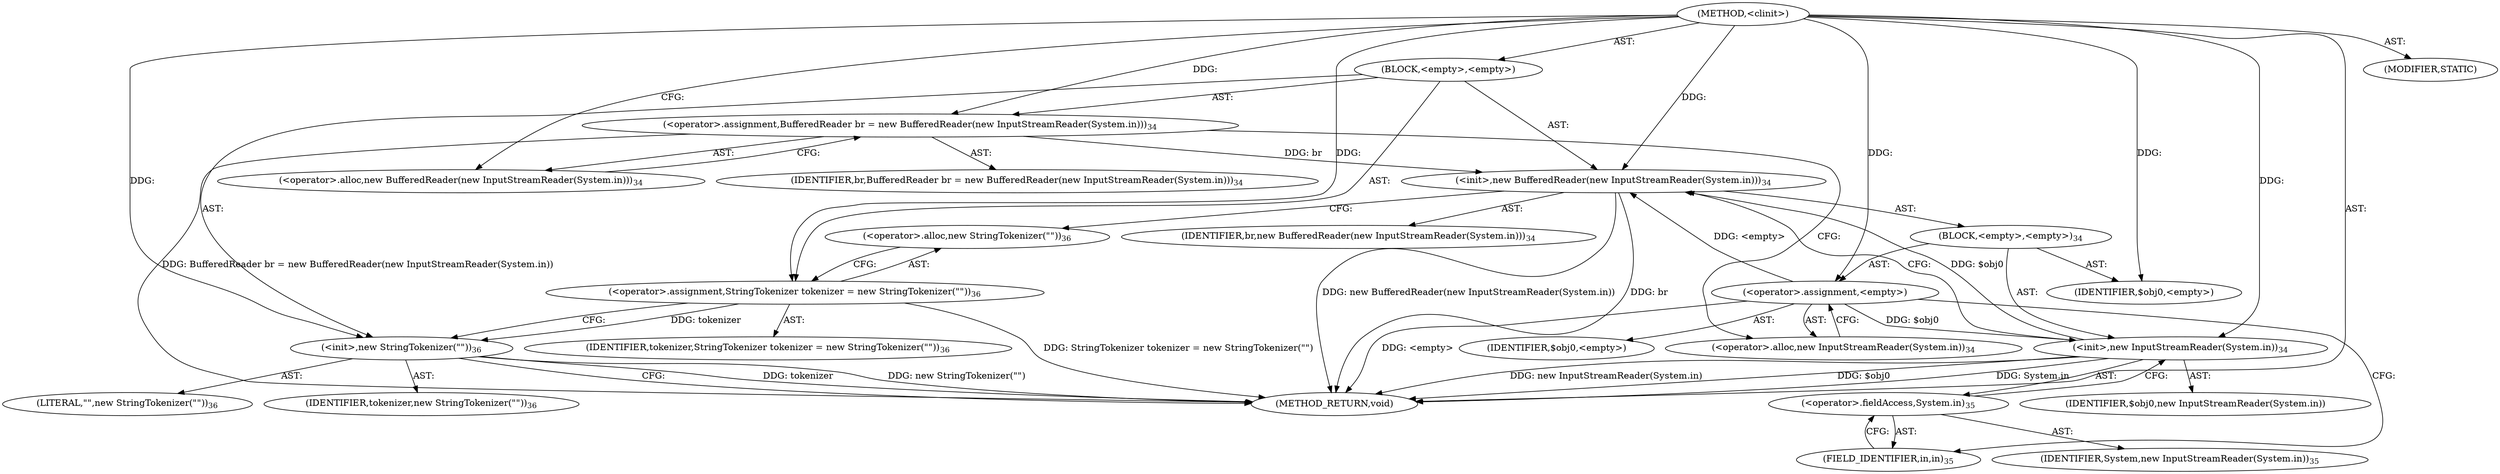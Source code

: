 digraph "&lt;clinit&gt;" {  
"213" [label = <(METHOD,&lt;clinit&gt;)> ]
"214" [label = <(BLOCK,&lt;empty&gt;,&lt;empty&gt;)> ]
"215" [label = <(&lt;operator&gt;.assignment,BufferedReader br = new BufferedReader(new InputStreamReader(System.in)))<SUB>34</SUB>> ]
"216" [label = <(IDENTIFIER,br,BufferedReader br = new BufferedReader(new InputStreamReader(System.in)))<SUB>34</SUB>> ]
"217" [label = <(&lt;operator&gt;.alloc,new BufferedReader(new InputStreamReader(System.in)))<SUB>34</SUB>> ]
"218" [label = <(&lt;init&gt;,new BufferedReader(new InputStreamReader(System.in)))<SUB>34</SUB>> ]
"3" [label = <(IDENTIFIER,br,new BufferedReader(new InputStreamReader(System.in)))<SUB>34</SUB>> ]
"219" [label = <(BLOCK,&lt;empty&gt;,&lt;empty&gt;)<SUB>34</SUB>> ]
"220" [label = <(&lt;operator&gt;.assignment,&lt;empty&gt;)> ]
"221" [label = <(IDENTIFIER,$obj0,&lt;empty&gt;)> ]
"222" [label = <(&lt;operator&gt;.alloc,new InputStreamReader(System.in))<SUB>34</SUB>> ]
"223" [label = <(&lt;init&gt;,new InputStreamReader(System.in))<SUB>34</SUB>> ]
"224" [label = <(IDENTIFIER,$obj0,new InputStreamReader(System.in))> ]
"225" [label = <(&lt;operator&gt;.fieldAccess,System.in)<SUB>35</SUB>> ]
"226" [label = <(IDENTIFIER,System,new InputStreamReader(System.in))<SUB>35</SUB>> ]
"227" [label = <(FIELD_IDENTIFIER,in,in)<SUB>35</SUB>> ]
"228" [label = <(IDENTIFIER,$obj0,&lt;empty&gt;)> ]
"229" [label = <(&lt;operator&gt;.assignment,StringTokenizer tokenizer = new StringTokenizer(&quot;&quot;))<SUB>36</SUB>> ]
"230" [label = <(IDENTIFIER,tokenizer,StringTokenizer tokenizer = new StringTokenizer(&quot;&quot;))<SUB>36</SUB>> ]
"231" [label = <(&lt;operator&gt;.alloc,new StringTokenizer(&quot;&quot;))<SUB>36</SUB>> ]
"232" [label = <(&lt;init&gt;,new StringTokenizer(&quot;&quot;))<SUB>36</SUB>> ]
"5" [label = <(IDENTIFIER,tokenizer,new StringTokenizer(&quot;&quot;))<SUB>36</SUB>> ]
"233" [label = <(LITERAL,&quot;&quot;,new StringTokenizer(&quot;&quot;))<SUB>36</SUB>> ]
"234" [label = <(MODIFIER,STATIC)> ]
"235" [label = <(METHOD_RETURN,void)> ]
  "213" -> "214"  [ label = "AST: "] 
  "213" -> "234"  [ label = "AST: "] 
  "213" -> "235"  [ label = "AST: "] 
  "214" -> "215"  [ label = "AST: "] 
  "214" -> "218"  [ label = "AST: "] 
  "214" -> "229"  [ label = "AST: "] 
  "214" -> "232"  [ label = "AST: "] 
  "215" -> "216"  [ label = "AST: "] 
  "215" -> "217"  [ label = "AST: "] 
  "218" -> "3"  [ label = "AST: "] 
  "218" -> "219"  [ label = "AST: "] 
  "219" -> "220"  [ label = "AST: "] 
  "219" -> "223"  [ label = "AST: "] 
  "219" -> "228"  [ label = "AST: "] 
  "220" -> "221"  [ label = "AST: "] 
  "220" -> "222"  [ label = "AST: "] 
  "223" -> "224"  [ label = "AST: "] 
  "223" -> "225"  [ label = "AST: "] 
  "225" -> "226"  [ label = "AST: "] 
  "225" -> "227"  [ label = "AST: "] 
  "229" -> "230"  [ label = "AST: "] 
  "229" -> "231"  [ label = "AST: "] 
  "232" -> "5"  [ label = "AST: "] 
  "232" -> "233"  [ label = "AST: "] 
  "215" -> "222"  [ label = "CFG: "] 
  "218" -> "231"  [ label = "CFG: "] 
  "229" -> "232"  [ label = "CFG: "] 
  "232" -> "235"  [ label = "CFG: "] 
  "217" -> "215"  [ label = "CFG: "] 
  "231" -> "229"  [ label = "CFG: "] 
  "220" -> "227"  [ label = "CFG: "] 
  "223" -> "218"  [ label = "CFG: "] 
  "222" -> "220"  [ label = "CFG: "] 
  "225" -> "223"  [ label = "CFG: "] 
  "227" -> "225"  [ label = "CFG: "] 
  "213" -> "217"  [ label = "CFG: "] 
  "215" -> "235"  [ label = "DDG: BufferedReader br = new BufferedReader(new InputStreamReader(System.in))"] 
  "218" -> "235"  [ label = "DDG: br"] 
  "220" -> "235"  [ label = "DDG: &lt;empty&gt;"] 
  "223" -> "235"  [ label = "DDG: $obj0"] 
  "223" -> "235"  [ label = "DDG: System.in"] 
  "223" -> "235"  [ label = "DDG: new InputStreamReader(System.in)"] 
  "218" -> "235"  [ label = "DDG: new BufferedReader(new InputStreamReader(System.in))"] 
  "229" -> "235"  [ label = "DDG: StringTokenizer tokenizer = new StringTokenizer(&quot;&quot;)"] 
  "232" -> "235"  [ label = "DDG: tokenizer"] 
  "232" -> "235"  [ label = "DDG: new StringTokenizer(&quot;&quot;)"] 
  "213" -> "215"  [ label = "DDG: "] 
  "213" -> "229"  [ label = "DDG: "] 
  "215" -> "218"  [ label = "DDG: br"] 
  "213" -> "218"  [ label = "DDG: "] 
  "220" -> "218"  [ label = "DDG: &lt;empty&gt;"] 
  "223" -> "218"  [ label = "DDG: $obj0"] 
  "229" -> "232"  [ label = "DDG: tokenizer"] 
  "213" -> "232"  [ label = "DDG: "] 
  "213" -> "220"  [ label = "DDG: "] 
  "213" -> "228"  [ label = "DDG: "] 
  "220" -> "223"  [ label = "DDG: $obj0"] 
  "213" -> "223"  [ label = "DDG: "] 
}
